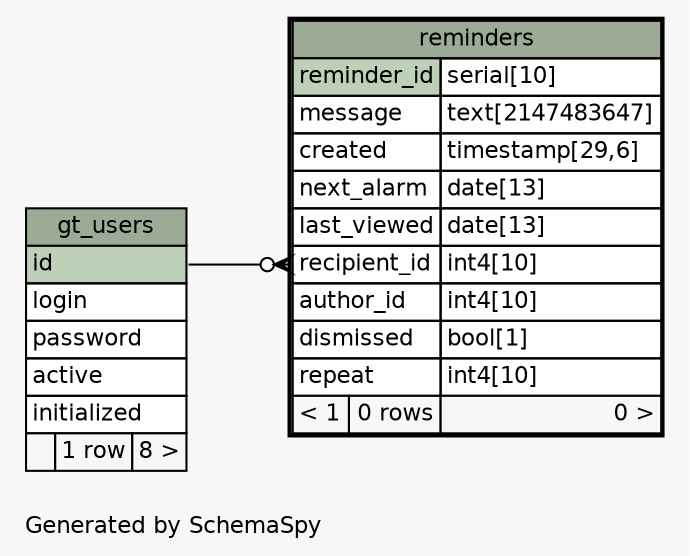 // dot 2.38.0 on Linux 4.9.36-moby
// SchemaSpy rev 590
digraph "oneDegreeRelationshipsDiagram" {
  graph [
    rankdir="RL"
    bgcolor="#f7f7f7"
    label="\nGenerated by SchemaSpy"
    labeljust="l"
    nodesep="0.18"
    ranksep="0.46"
    fontname="Helvetica"
    fontsize="11"
  ];
  node [
    fontname="Helvetica"
    fontsize="11"
    shape="plaintext"
  ];
  edge [
    arrowsize="0.8"
  ];
  "reminders":"recipient_id":w -> "gt_users":"id":e [arrowhead=none dir=back arrowtail=crowodot];
  "gt_users" [
    label=<
    <TABLE BORDER="0" CELLBORDER="1" CELLSPACING="0" BGCOLOR="#ffffff">
      <TR><TD COLSPAN="3" BGCOLOR="#9bab96" ALIGN="CENTER">gt_users</TD></TR>
      <TR><TD PORT="id" COLSPAN="3" BGCOLOR="#bed1b8" ALIGN="LEFT">id</TD></TR>
      <TR><TD PORT="login" COLSPAN="3" ALIGN="LEFT">login</TD></TR>
      <TR><TD PORT="password" COLSPAN="3" ALIGN="LEFT">password</TD></TR>
      <TR><TD PORT="active" COLSPAN="3" ALIGN="LEFT">active</TD></TR>
      <TR><TD PORT="initialized" COLSPAN="3" ALIGN="LEFT">initialized</TD></TR>
      <TR><TD ALIGN="LEFT" BGCOLOR="#f7f7f7">  </TD><TD ALIGN="RIGHT" BGCOLOR="#f7f7f7">1 row</TD><TD ALIGN="RIGHT" BGCOLOR="#f7f7f7">8 &gt;</TD></TR>
    </TABLE>>
    URL="gt_users.html"
    tooltip="gt_users"
  ];
  "reminders" [
    label=<
    <TABLE BORDER="2" CELLBORDER="1" CELLSPACING="0" BGCOLOR="#ffffff">
      <TR><TD COLSPAN="3" BGCOLOR="#9bab96" ALIGN="CENTER">reminders</TD></TR>
      <TR><TD PORT="reminder_id" COLSPAN="2" BGCOLOR="#bed1b8" ALIGN="LEFT">reminder_id</TD><TD PORT="reminder_id.type" ALIGN="LEFT">serial[10]</TD></TR>
      <TR><TD PORT="message" COLSPAN="2" ALIGN="LEFT">message</TD><TD PORT="message.type" ALIGN="LEFT">text[2147483647]</TD></TR>
      <TR><TD PORT="created" COLSPAN="2" ALIGN="LEFT">created</TD><TD PORT="created.type" ALIGN="LEFT">timestamp[29,6]</TD></TR>
      <TR><TD PORT="next_alarm" COLSPAN="2" ALIGN="LEFT">next_alarm</TD><TD PORT="next_alarm.type" ALIGN="LEFT">date[13]</TD></TR>
      <TR><TD PORT="last_viewed" COLSPAN="2" ALIGN="LEFT">last_viewed</TD><TD PORT="last_viewed.type" ALIGN="LEFT">date[13]</TD></TR>
      <TR><TD PORT="recipient_id" COLSPAN="2" ALIGN="LEFT">recipient_id</TD><TD PORT="recipient_id.type" ALIGN="LEFT">int4[10]</TD></TR>
      <TR><TD PORT="author_id" COLSPAN="2" ALIGN="LEFT">author_id</TD><TD PORT="author_id.type" ALIGN="LEFT">int4[10]</TD></TR>
      <TR><TD PORT="dismissed" COLSPAN="2" ALIGN="LEFT">dismissed</TD><TD PORT="dismissed.type" ALIGN="LEFT">bool[1]</TD></TR>
      <TR><TD PORT="repeat" COLSPAN="2" ALIGN="LEFT">repeat</TD><TD PORT="repeat.type" ALIGN="LEFT">int4[10]</TD></TR>
      <TR><TD ALIGN="LEFT" BGCOLOR="#f7f7f7">&lt; 1</TD><TD ALIGN="RIGHT" BGCOLOR="#f7f7f7">0 rows</TD><TD ALIGN="RIGHT" BGCOLOR="#f7f7f7">0 &gt;</TD></TR>
    </TABLE>>
    URL="reminders.html"
    tooltip="reminders"
  ];
}
